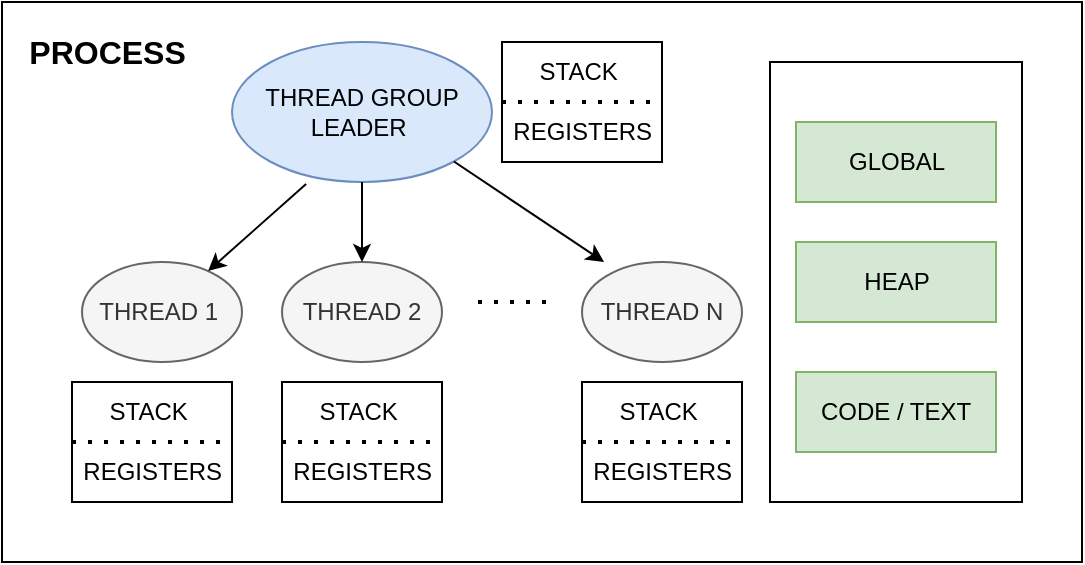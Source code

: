 <mxfile version="14.6.9" type="device"><diagram id="viO4sjB4r3JVhB6bO6xA" name="Page-1"><mxGraphModel dx="803" dy="462" grid="1" gridSize="10" guides="1" tooltips="1" connect="1" arrows="1" fold="1" page="1" pageScale="1" pageWidth="827" pageHeight="1169" math="0" shadow="0"><root><mxCell id="0"/><mxCell id="1" parent="0"/><mxCell id="xBk4miUcg6ZRyDFg7jux-36" value="" style="rounded=0;whiteSpace=wrap;html=1;" parent="1" vertex="1"><mxGeometry x="30" y="50" width="540" height="280" as="geometry"/></mxCell><mxCell id="xBk4miUcg6ZRyDFg7jux-2" value="THREAD GROUP LEADER&amp;nbsp;" style="ellipse;whiteSpace=wrap;html=1;fillColor=#dae8fc;strokeColor=#6c8ebf;" parent="1" vertex="1"><mxGeometry x="145" y="70" width="130" height="70" as="geometry"/></mxCell><mxCell id="xBk4miUcg6ZRyDFg7jux-3" value="THREAD 1&amp;nbsp;" style="ellipse;whiteSpace=wrap;html=1;fillColor=#f5f5f5;strokeColor=#666666;fontColor=#333333;" parent="1" vertex="1"><mxGeometry x="70" y="180" width="80" height="50" as="geometry"/></mxCell><mxCell id="xBk4miUcg6ZRyDFg7jux-4" value="THREAD 2" style="ellipse;whiteSpace=wrap;html=1;fillColor=#f5f5f5;strokeColor=#666666;fontColor=#333333;" parent="1" vertex="1"><mxGeometry x="170" y="180" width="80" height="50" as="geometry"/></mxCell><mxCell id="xBk4miUcg6ZRyDFg7jux-5" value="THREAD N" style="ellipse;whiteSpace=wrap;html=1;fillColor=#f5f5f5;strokeColor=#666666;fontColor=#333333;" parent="1" vertex="1"><mxGeometry x="320" y="180" width="80" height="50" as="geometry"/></mxCell><mxCell id="xBk4miUcg6ZRyDFg7jux-6" value="" style="endArrow=none;dashed=1;html=1;dashPattern=1 3;strokeWidth=2;" parent="1" edge="1"><mxGeometry width="50" height="50" relative="1" as="geometry"><mxPoint x="268" y="200" as="sourcePoint"/><mxPoint x="308" y="200" as="targetPoint"/></mxGeometry></mxCell><mxCell id="xBk4miUcg6ZRyDFg7jux-7" value="" style="endArrow=classic;html=1;exitX=0.285;exitY=1.014;exitDx=0;exitDy=0;exitPerimeter=0;" parent="1" source="xBk4miUcg6ZRyDFg7jux-2" target="xBk4miUcg6ZRyDFg7jux-3" edge="1"><mxGeometry width="50" height="50" relative="1" as="geometry"><mxPoint x="260" y="230" as="sourcePoint"/><mxPoint x="310" y="180" as="targetPoint"/></mxGeometry></mxCell><mxCell id="xBk4miUcg6ZRyDFg7jux-8" value="" style="endArrow=classic;html=1;exitX=0.5;exitY=1;exitDx=0;exitDy=0;entryX=0.5;entryY=0;entryDx=0;entryDy=0;" parent="1" source="xBk4miUcg6ZRyDFg7jux-2" target="xBk4miUcg6ZRyDFg7jux-4" edge="1"><mxGeometry width="50" height="50" relative="1" as="geometry"><mxPoint x="220" y="290" as="sourcePoint"/><mxPoint x="153.633" y="336.364" as="targetPoint"/></mxGeometry></mxCell><mxCell id="xBk4miUcg6ZRyDFg7jux-9" value="" style="endArrow=classic;html=1;entryX=0.138;entryY=0;entryDx=0;entryDy=0;entryPerimeter=0;exitX=1;exitY=1;exitDx=0;exitDy=0;" parent="1" source="xBk4miUcg6ZRyDFg7jux-2" target="xBk4miUcg6ZRyDFg7jux-5" edge="1"><mxGeometry width="50" height="50" relative="1" as="geometry"><mxPoint x="247" y="139" as="sourcePoint"/><mxPoint x="236.99" y="334.039" as="targetPoint"/></mxGeometry></mxCell><mxCell id="xBk4miUcg6ZRyDFg7jux-10" value="" style="rounded=0;whiteSpace=wrap;html=1;" parent="1" vertex="1"><mxGeometry x="280" y="70" width="80" height="60" as="geometry"/></mxCell><mxCell id="xBk4miUcg6ZRyDFg7jux-11" value="" style="endArrow=none;dashed=1;html=1;dashPattern=1 3;strokeWidth=2;entryX=1;entryY=0.5;entryDx=0;entryDy=0;" parent="1" target="xBk4miUcg6ZRyDFg7jux-10" edge="1"><mxGeometry width="50" height="50" relative="1" as="geometry"><mxPoint x="280" y="100" as="sourcePoint"/><mxPoint x="500" y="-20" as="targetPoint"/></mxGeometry></mxCell><mxCell id="xBk4miUcg6ZRyDFg7jux-12" value="STACK&amp;nbsp;" style="text;html=1;strokeColor=none;fillColor=none;align=center;verticalAlign=middle;whiteSpace=wrap;rounded=0;" parent="1" vertex="1"><mxGeometry x="300" y="75" width="40" height="20" as="geometry"/></mxCell><mxCell id="xBk4miUcg6ZRyDFg7jux-13" value="REGISTERS&amp;nbsp;" style="text;html=1;strokeColor=none;fillColor=none;align=center;verticalAlign=middle;whiteSpace=wrap;rounded=0;" parent="1" vertex="1"><mxGeometry x="292" y="105" width="60" height="20" as="geometry"/></mxCell><mxCell id="xBk4miUcg6ZRyDFg7jux-14" value="" style="rounded=0;whiteSpace=wrap;html=1;" parent="1" vertex="1"><mxGeometry x="65" y="240" width="80" height="60" as="geometry"/></mxCell><mxCell id="xBk4miUcg6ZRyDFg7jux-15" value="" style="endArrow=none;dashed=1;html=1;dashPattern=1 3;strokeWidth=2;entryX=1;entryY=0.5;entryDx=0;entryDy=0;" parent="1" target="xBk4miUcg6ZRyDFg7jux-14" edge="1"><mxGeometry width="50" height="50" relative="1" as="geometry"><mxPoint x="65" y="270" as="sourcePoint"/><mxPoint x="285" y="150" as="targetPoint"/></mxGeometry></mxCell><mxCell id="xBk4miUcg6ZRyDFg7jux-16" value="STACK&amp;nbsp;" style="text;html=1;strokeColor=none;fillColor=none;align=center;verticalAlign=middle;whiteSpace=wrap;rounded=0;" parent="1" vertex="1"><mxGeometry x="85" y="245" width="40" height="20" as="geometry"/></mxCell><mxCell id="xBk4miUcg6ZRyDFg7jux-17" value="REGISTERS&amp;nbsp;" style="text;html=1;strokeColor=none;fillColor=none;align=center;verticalAlign=middle;whiteSpace=wrap;rounded=0;" parent="1" vertex="1"><mxGeometry x="77" y="275" width="60" height="20" as="geometry"/></mxCell><mxCell id="xBk4miUcg6ZRyDFg7jux-18" value="" style="rounded=0;whiteSpace=wrap;html=1;" parent="1" vertex="1"><mxGeometry x="170" y="240" width="80" height="60" as="geometry"/></mxCell><mxCell id="xBk4miUcg6ZRyDFg7jux-19" value="" style="endArrow=none;dashed=1;html=1;dashPattern=1 3;strokeWidth=2;entryX=1;entryY=0.5;entryDx=0;entryDy=0;" parent="1" target="xBk4miUcg6ZRyDFg7jux-18" edge="1"><mxGeometry width="50" height="50" relative="1" as="geometry"><mxPoint x="170" y="270" as="sourcePoint"/><mxPoint x="390" y="150" as="targetPoint"/></mxGeometry></mxCell><mxCell id="xBk4miUcg6ZRyDFg7jux-20" value="STACK&amp;nbsp;" style="text;html=1;strokeColor=none;fillColor=none;align=center;verticalAlign=middle;whiteSpace=wrap;rounded=0;" parent="1" vertex="1"><mxGeometry x="190" y="245" width="40" height="20" as="geometry"/></mxCell><mxCell id="xBk4miUcg6ZRyDFg7jux-21" value="REGISTERS&amp;nbsp;" style="text;html=1;strokeColor=none;fillColor=none;align=center;verticalAlign=middle;whiteSpace=wrap;rounded=0;" parent="1" vertex="1"><mxGeometry x="182" y="275" width="60" height="20" as="geometry"/></mxCell><mxCell id="xBk4miUcg6ZRyDFg7jux-22" value="" style="rounded=0;whiteSpace=wrap;html=1;" parent="1" vertex="1"><mxGeometry x="320" y="240" width="80" height="60" as="geometry"/></mxCell><mxCell id="xBk4miUcg6ZRyDFg7jux-23" value="" style="endArrow=none;dashed=1;html=1;dashPattern=1 3;strokeWidth=2;entryX=1;entryY=0.5;entryDx=0;entryDy=0;" parent="1" target="xBk4miUcg6ZRyDFg7jux-22" edge="1"><mxGeometry width="50" height="50" relative="1" as="geometry"><mxPoint x="320" y="270" as="sourcePoint"/><mxPoint x="540" y="150" as="targetPoint"/></mxGeometry></mxCell><mxCell id="xBk4miUcg6ZRyDFg7jux-24" value="STACK&amp;nbsp;" style="text;html=1;strokeColor=none;fillColor=none;align=center;verticalAlign=middle;whiteSpace=wrap;rounded=0;" parent="1" vertex="1"><mxGeometry x="340" y="245" width="40" height="20" as="geometry"/></mxCell><mxCell id="xBk4miUcg6ZRyDFg7jux-25" value="REGISTERS&amp;nbsp;" style="text;html=1;strokeColor=none;fillColor=none;align=center;verticalAlign=middle;whiteSpace=wrap;rounded=0;" parent="1" vertex="1"><mxGeometry x="332" y="275" width="60" height="20" as="geometry"/></mxCell><mxCell id="xBk4miUcg6ZRyDFg7jux-26" value="" style="rounded=0;whiteSpace=wrap;html=1;" parent="1" vertex="1"><mxGeometry x="414" y="80" width="126" height="220" as="geometry"/></mxCell><mxCell id="xBk4miUcg6ZRyDFg7jux-28" value="" style="rounded=0;whiteSpace=wrap;html=1;fillColor=#d5e8d4;strokeColor=#82b366;" parent="1" vertex="1"><mxGeometry x="427" y="110" width="100" height="40" as="geometry"/></mxCell><mxCell id="xBk4miUcg6ZRyDFg7jux-29" value="GLOBAL" style="text;html=1;strokeColor=none;fillColor=none;align=center;verticalAlign=middle;whiteSpace=wrap;rounded=0;" parent="1" vertex="1"><mxGeometry x="440.5" y="120" width="73" height="20" as="geometry"/></mxCell><mxCell id="xBk4miUcg6ZRyDFg7jux-32" value="" style="rounded=0;whiteSpace=wrap;html=1;fillColor=#d5e8d4;strokeColor=#82b366;" parent="1" vertex="1"><mxGeometry x="427" y="170" width="100" height="40" as="geometry"/></mxCell><mxCell id="xBk4miUcg6ZRyDFg7jux-33" value="" style="rounded=0;whiteSpace=wrap;html=1;fillColor=#d5e8d4;strokeColor=#82b366;" parent="1" vertex="1"><mxGeometry x="427" y="235" width="100" height="40" as="geometry"/></mxCell><mxCell id="xBk4miUcg6ZRyDFg7jux-34" value="HEAP" style="text;html=1;strokeColor=none;fillColor=none;align=center;verticalAlign=middle;whiteSpace=wrap;rounded=0;" parent="1" vertex="1"><mxGeometry x="440.5" y="180" width="73" height="20" as="geometry"/></mxCell><mxCell id="xBk4miUcg6ZRyDFg7jux-35" value="CODE / TEXT" style="text;html=1;strokeColor=none;fillColor=none;align=center;verticalAlign=middle;whiteSpace=wrap;rounded=0;" parent="1" vertex="1"><mxGeometry x="432" y="245" width="89.5" height="20" as="geometry"/></mxCell><mxCell id="xBk4miUcg6ZRyDFg7jux-37" value="&lt;b&gt;&lt;font style=&quot;font-size: 16px&quot;&gt;PROCESS&amp;nbsp;&lt;/font&gt;&lt;/b&gt;" style="text;html=1;strokeColor=none;fillColor=none;align=center;verticalAlign=middle;whiteSpace=wrap;rounded=0;" parent="1" vertex="1"><mxGeometry x="50" y="60" width="70" height="30" as="geometry"/></mxCell></root></mxGraphModel></diagram></mxfile>